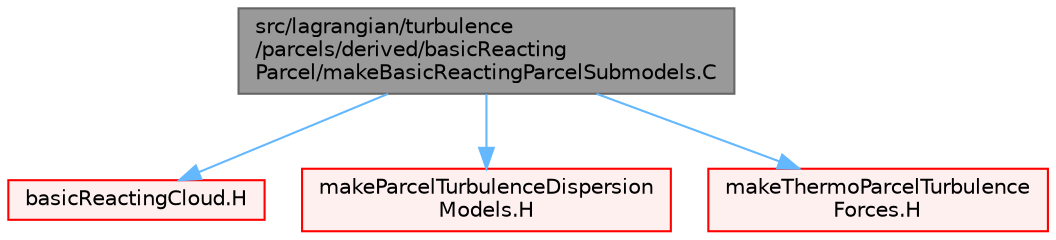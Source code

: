 digraph "src/lagrangian/turbulence/parcels/derived/basicReactingParcel/makeBasicReactingParcelSubmodels.C"
{
 // LATEX_PDF_SIZE
  bgcolor="transparent";
  edge [fontname=Helvetica,fontsize=10,labelfontname=Helvetica,labelfontsize=10];
  node [fontname=Helvetica,fontsize=10,shape=box,height=0.2,width=0.4];
  Node1 [id="Node000001",label="src/lagrangian/turbulence\l/parcels/derived/basicReacting\lParcel/makeBasicReactingParcelSubmodels.C",height=0.2,width=0.4,color="gray40", fillcolor="grey60", style="filled", fontcolor="black",tooltip=" "];
  Node1 -> Node2 [id="edge1_Node000001_Node000002",color="steelblue1",style="solid",tooltip=" "];
  Node2 [id="Node000002",label="basicReactingCloud.H",height=0.2,width=0.4,color="red", fillcolor="#FFF0F0", style="filled",URL="$basicReactingCloud_8H.html",tooltip=" "];
  Node1 -> Node549 [id="edge2_Node000001_Node000549",color="steelblue1",style="solid",tooltip=" "];
  Node549 [id="Node000549",label="makeParcelTurbulenceDispersion\lModels.H",height=0.2,width=0.4,color="red", fillcolor="#FFF0F0", style="filled",URL="$makeParcelTurbulenceDispersionModels_8H.html",tooltip=" "];
  Node1 -> Node554 [id="edge3_Node000001_Node000554",color="steelblue1",style="solid",tooltip=" "];
  Node554 [id="Node000554",label="makeThermoParcelTurbulence\lForces.H",height=0.2,width=0.4,color="red", fillcolor="#FFF0F0", style="filled",URL="$makeThermoParcelTurbulenceForces_8H.html",tooltip=" "];
}
